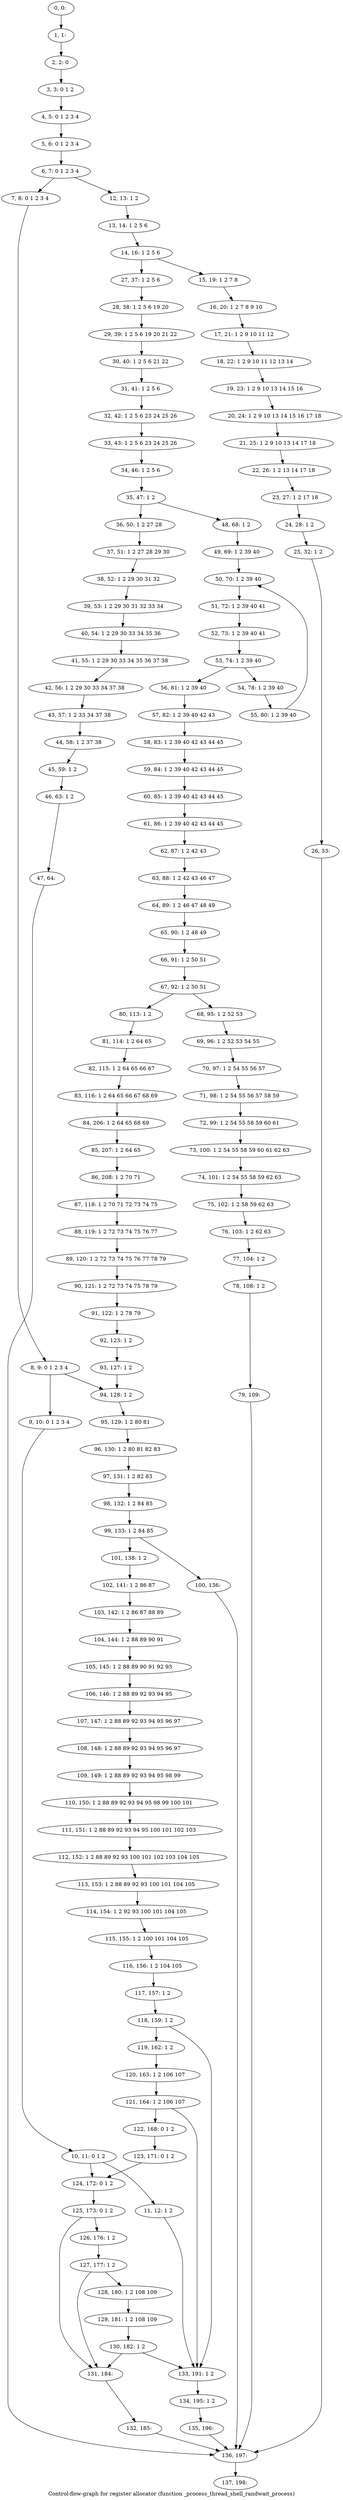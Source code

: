 digraph G {
graph [label="Control-flow-graph for register allocator (function _process_thread_shell_randwait_process)"]
0[label="0, 0: "];
1[label="1, 1: "];
2[label="2, 2: 0 "];
3[label="3, 3: 0 1 2 "];
4[label="4, 5: 0 1 2 3 4 "];
5[label="5, 6: 0 1 2 3 4 "];
6[label="6, 7: 0 1 2 3 4 "];
7[label="7, 8: 0 1 2 3 4 "];
8[label="8, 9: 0 1 2 3 4 "];
9[label="9, 10: 0 1 2 3 4 "];
10[label="10, 11: 0 1 2 "];
11[label="11, 12: 1 2 "];
12[label="12, 13: 1 2 "];
13[label="13, 14: 1 2 5 6 "];
14[label="14, 16: 1 2 5 6 "];
15[label="15, 19: 1 2 7 8 "];
16[label="16, 20: 1 2 7 8 9 10 "];
17[label="17, 21: 1 2 9 10 11 12 "];
18[label="18, 22: 1 2 9 10 11 12 13 14 "];
19[label="19, 23: 1 2 9 10 13 14 15 16 "];
20[label="20, 24: 1 2 9 10 13 14 15 16 17 18 "];
21[label="21, 25: 1 2 9 10 13 14 17 18 "];
22[label="22, 26: 1 2 13 14 17 18 "];
23[label="23, 27: 1 2 17 18 "];
24[label="24, 28: 1 2 "];
25[label="25, 32: 1 2 "];
26[label="26, 33: "];
27[label="27, 37: 1 2 5 6 "];
28[label="28, 38: 1 2 5 6 19 20 "];
29[label="29, 39: 1 2 5 6 19 20 21 22 "];
30[label="30, 40: 1 2 5 6 21 22 "];
31[label="31, 41: 1 2 5 6 "];
32[label="32, 42: 1 2 5 6 23 24 25 26 "];
33[label="33, 43: 1 2 5 6 23 24 25 26 "];
34[label="34, 46: 1 2 5 6 "];
35[label="35, 47: 1 2 "];
36[label="36, 50: 1 2 27 28 "];
37[label="37, 51: 1 2 27 28 29 30 "];
38[label="38, 52: 1 2 29 30 31 32 "];
39[label="39, 53: 1 2 29 30 31 32 33 34 "];
40[label="40, 54: 1 2 29 30 33 34 35 36 "];
41[label="41, 55: 1 2 29 30 33 34 35 36 37 38 "];
42[label="42, 56: 1 2 29 30 33 34 37 38 "];
43[label="43, 57: 1 2 33 34 37 38 "];
44[label="44, 58: 1 2 37 38 "];
45[label="45, 59: 1 2 "];
46[label="46, 63: 1 2 "];
47[label="47, 64: "];
48[label="48, 68: 1 2 "];
49[label="49, 69: 1 2 39 40 "];
50[label="50, 70: 1 2 39 40 "];
51[label="51, 72: 1 2 39 40 41 "];
52[label="52, 73: 1 2 39 40 41 "];
53[label="53, 74: 1 2 39 40 "];
54[label="54, 78: 1 2 39 40 "];
55[label="55, 80: 1 2 39 40 "];
56[label="56, 81: 1 2 39 40 "];
57[label="57, 82: 1 2 39 40 42 43 "];
58[label="58, 83: 1 2 39 40 42 43 44 45 "];
59[label="59, 84: 1 2 39 40 42 43 44 45 "];
60[label="60, 85: 1 2 39 40 42 43 44 45 "];
61[label="61, 86: 1 2 39 40 42 43 44 45 "];
62[label="62, 87: 1 2 42 43 "];
63[label="63, 88: 1 2 42 43 46 47 "];
64[label="64, 89: 1 2 46 47 48 49 "];
65[label="65, 90: 1 2 48 49 "];
66[label="66, 91: 1 2 50 51 "];
67[label="67, 92: 1 2 50 51 "];
68[label="68, 95: 1 2 52 53 "];
69[label="69, 96: 1 2 52 53 54 55 "];
70[label="70, 97: 1 2 54 55 56 57 "];
71[label="71, 98: 1 2 54 55 56 57 58 59 "];
72[label="72, 99: 1 2 54 55 58 59 60 61 "];
73[label="73, 100: 1 2 54 55 58 59 60 61 62 63 "];
74[label="74, 101: 1 2 54 55 58 59 62 63 "];
75[label="75, 102: 1 2 58 59 62 63 "];
76[label="76, 103: 1 2 62 63 "];
77[label="77, 104: 1 2 "];
78[label="78, 108: 1 2 "];
79[label="79, 109: "];
80[label="80, 113: 1 2 "];
81[label="81, 114: 1 2 64 65 "];
82[label="82, 115: 1 2 64 65 66 67 "];
83[label="83, 116: 1 2 64 65 66 67 68 69 "];
84[label="84, 206: 1 2 64 65 68 69 "];
85[label="85, 207: 1 2 64 65 "];
86[label="86, 208: 1 2 70 71 "];
87[label="87, 118: 1 2 70 71 72 73 74 75 "];
88[label="88, 119: 1 2 72 73 74 75 76 77 "];
89[label="89, 120: 1 2 72 73 74 75 76 77 78 79 "];
90[label="90, 121: 1 2 72 73 74 75 78 79 "];
91[label="91, 122: 1 2 78 79 "];
92[label="92, 123: 1 2 "];
93[label="93, 127: 1 2 "];
94[label="94, 128: 1 2 "];
95[label="95, 129: 1 2 80 81 "];
96[label="96, 130: 1 2 80 81 82 83 "];
97[label="97, 131: 1 2 82 83 "];
98[label="98, 132: 1 2 84 85 "];
99[label="99, 133: 1 2 84 85 "];
100[label="100, 136: "];
101[label="101, 138: 1 2 "];
102[label="102, 141: 1 2 86 87 "];
103[label="103, 142: 1 2 86 87 88 89 "];
104[label="104, 144: 1 2 88 89 90 91 "];
105[label="105, 145: 1 2 88 89 90 91 92 93 "];
106[label="106, 146: 1 2 88 89 92 93 94 95 "];
107[label="107, 147: 1 2 88 89 92 93 94 95 96 97 "];
108[label="108, 148: 1 2 88 89 92 93 94 95 96 97 "];
109[label="109, 149: 1 2 88 89 92 93 94 95 98 99 "];
110[label="110, 150: 1 2 88 89 92 93 94 95 98 99 100 101 "];
111[label="111, 151: 1 2 88 89 92 93 94 95 100 101 102 103 "];
112[label="112, 152: 1 2 88 89 92 93 100 101 102 103 104 105 "];
113[label="113, 153: 1 2 88 89 92 93 100 101 104 105 "];
114[label="114, 154: 1 2 92 93 100 101 104 105 "];
115[label="115, 155: 1 2 100 101 104 105 "];
116[label="116, 156: 1 2 104 105 "];
117[label="117, 157: 1 2 "];
118[label="118, 159: 1 2 "];
119[label="119, 162: 1 2 "];
120[label="120, 163: 1 2 106 107 "];
121[label="121, 164: 1 2 106 107 "];
122[label="122, 168: 0 1 2 "];
123[label="123, 171: 0 1 2 "];
124[label="124, 172: 0 1 2 "];
125[label="125, 173: 0 1 2 "];
126[label="126, 176: 1 2 "];
127[label="127, 177: 1 2 "];
128[label="128, 180: 1 2 108 109 "];
129[label="129, 181: 1 2 108 109 "];
130[label="130, 182: 1 2 "];
131[label="131, 184: "];
132[label="132, 185: "];
133[label="133, 191: 1 2 "];
134[label="134, 195: 1 2 "];
135[label="135, 196: "];
136[label="136, 197: "];
137[label="137, 198: "];
0->1 ;
1->2 ;
2->3 ;
3->4 ;
4->5 ;
5->6 ;
6->7 ;
6->12 ;
7->8 ;
8->9 ;
8->94 ;
9->10 ;
10->11 ;
10->124 ;
11->133 ;
12->13 ;
13->14 ;
14->15 ;
14->27 ;
15->16 ;
16->17 ;
17->18 ;
18->19 ;
19->20 ;
20->21 ;
21->22 ;
22->23 ;
23->24 ;
24->25 ;
25->26 ;
26->136 ;
27->28 ;
28->29 ;
29->30 ;
30->31 ;
31->32 ;
32->33 ;
33->34 ;
34->35 ;
35->36 ;
35->48 ;
36->37 ;
37->38 ;
38->39 ;
39->40 ;
40->41 ;
41->42 ;
42->43 ;
43->44 ;
44->45 ;
45->46 ;
46->47 ;
47->136 ;
48->49 ;
49->50 ;
50->51 ;
51->52 ;
52->53 ;
53->54 ;
53->56 ;
54->55 ;
55->50 ;
56->57 ;
57->58 ;
58->59 ;
59->60 ;
60->61 ;
61->62 ;
62->63 ;
63->64 ;
64->65 ;
65->66 ;
66->67 ;
67->68 ;
67->80 ;
68->69 ;
69->70 ;
70->71 ;
71->72 ;
72->73 ;
73->74 ;
74->75 ;
75->76 ;
76->77 ;
77->78 ;
78->79 ;
79->136 ;
80->81 ;
81->82 ;
82->83 ;
83->84 ;
84->85 ;
85->86 ;
86->87 ;
87->88 ;
88->89 ;
89->90 ;
90->91 ;
91->92 ;
92->93 ;
93->94 ;
94->95 ;
95->96 ;
96->97 ;
97->98 ;
98->99 ;
99->100 ;
99->101 ;
100->136 ;
101->102 ;
102->103 ;
103->104 ;
104->105 ;
105->106 ;
106->107 ;
107->108 ;
108->109 ;
109->110 ;
110->111 ;
111->112 ;
112->113 ;
113->114 ;
114->115 ;
115->116 ;
116->117 ;
117->118 ;
118->119 ;
118->133 ;
119->120 ;
120->121 ;
121->122 ;
121->133 ;
122->123 ;
123->124 ;
124->125 ;
125->126 ;
125->131 ;
126->127 ;
127->128 ;
127->131 ;
128->129 ;
129->130 ;
130->131 ;
130->133 ;
131->132 ;
132->136 ;
133->134 ;
134->135 ;
135->136 ;
136->137 ;
}
